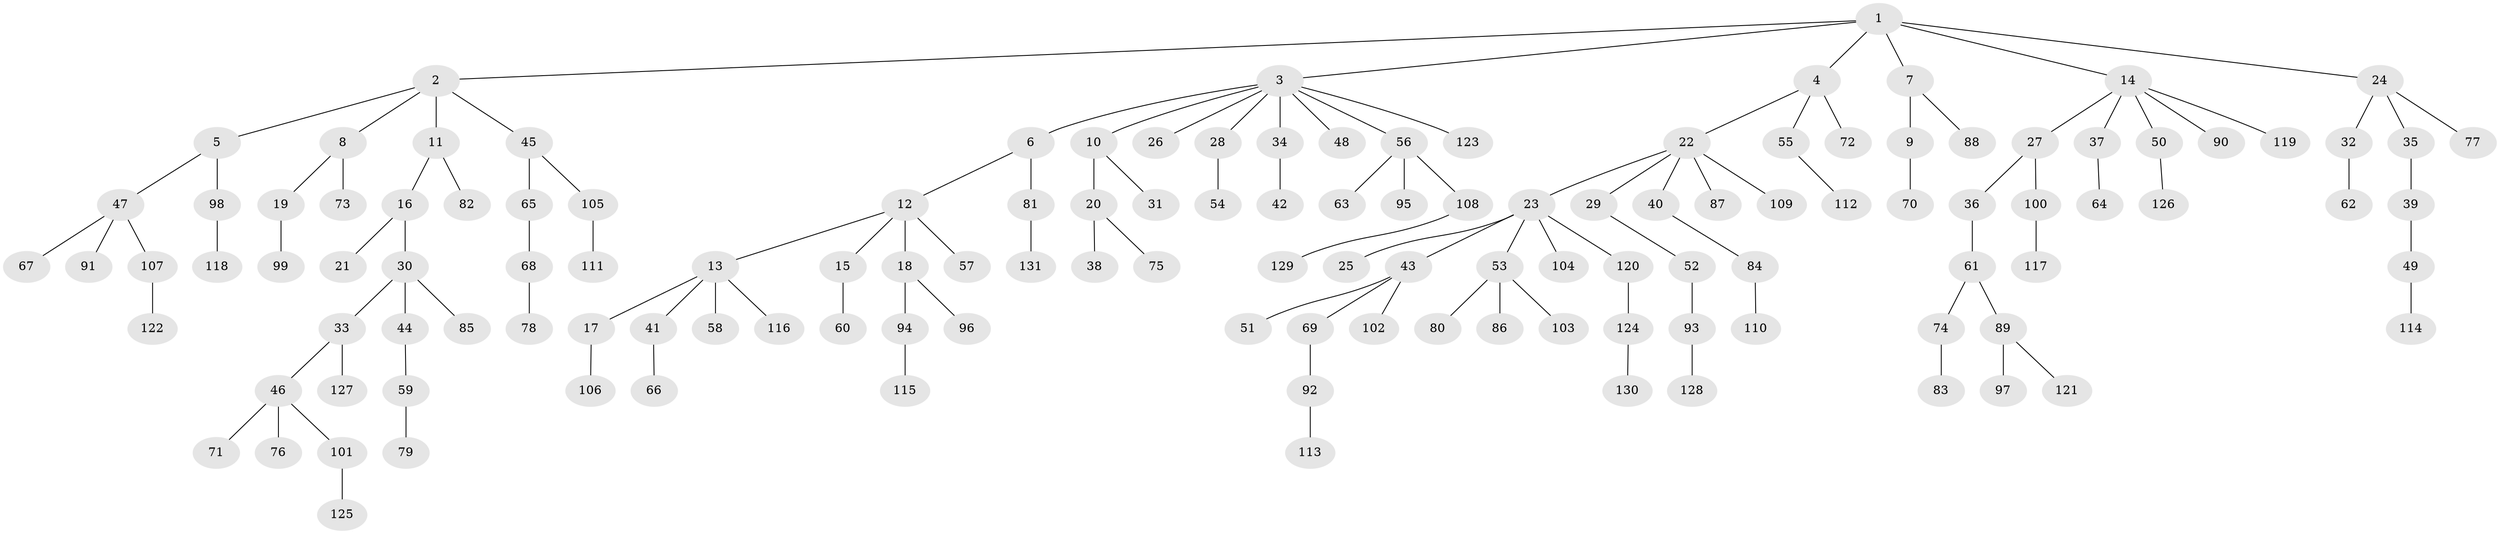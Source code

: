 // Generated by graph-tools (version 1.1) at 2025/53/03/09/25 04:53:27]
// undirected, 131 vertices, 130 edges
graph export_dot {
graph [start="1"]
  node [color=gray90,style=filled];
  1;
  2;
  3;
  4;
  5;
  6;
  7;
  8;
  9;
  10;
  11;
  12;
  13;
  14;
  15;
  16;
  17;
  18;
  19;
  20;
  21;
  22;
  23;
  24;
  25;
  26;
  27;
  28;
  29;
  30;
  31;
  32;
  33;
  34;
  35;
  36;
  37;
  38;
  39;
  40;
  41;
  42;
  43;
  44;
  45;
  46;
  47;
  48;
  49;
  50;
  51;
  52;
  53;
  54;
  55;
  56;
  57;
  58;
  59;
  60;
  61;
  62;
  63;
  64;
  65;
  66;
  67;
  68;
  69;
  70;
  71;
  72;
  73;
  74;
  75;
  76;
  77;
  78;
  79;
  80;
  81;
  82;
  83;
  84;
  85;
  86;
  87;
  88;
  89;
  90;
  91;
  92;
  93;
  94;
  95;
  96;
  97;
  98;
  99;
  100;
  101;
  102;
  103;
  104;
  105;
  106;
  107;
  108;
  109;
  110;
  111;
  112;
  113;
  114;
  115;
  116;
  117;
  118;
  119;
  120;
  121;
  122;
  123;
  124;
  125;
  126;
  127;
  128;
  129;
  130;
  131;
  1 -- 2;
  1 -- 3;
  1 -- 4;
  1 -- 7;
  1 -- 14;
  1 -- 24;
  2 -- 5;
  2 -- 8;
  2 -- 11;
  2 -- 45;
  3 -- 6;
  3 -- 10;
  3 -- 26;
  3 -- 28;
  3 -- 34;
  3 -- 48;
  3 -- 56;
  3 -- 123;
  4 -- 22;
  4 -- 55;
  4 -- 72;
  5 -- 47;
  5 -- 98;
  6 -- 12;
  6 -- 81;
  7 -- 9;
  7 -- 88;
  8 -- 19;
  8 -- 73;
  9 -- 70;
  10 -- 20;
  10 -- 31;
  11 -- 16;
  11 -- 82;
  12 -- 13;
  12 -- 15;
  12 -- 18;
  12 -- 57;
  13 -- 17;
  13 -- 41;
  13 -- 58;
  13 -- 116;
  14 -- 27;
  14 -- 37;
  14 -- 50;
  14 -- 90;
  14 -- 119;
  15 -- 60;
  16 -- 21;
  16 -- 30;
  17 -- 106;
  18 -- 94;
  18 -- 96;
  19 -- 99;
  20 -- 38;
  20 -- 75;
  22 -- 23;
  22 -- 29;
  22 -- 40;
  22 -- 87;
  22 -- 109;
  23 -- 25;
  23 -- 43;
  23 -- 53;
  23 -- 104;
  23 -- 120;
  24 -- 32;
  24 -- 35;
  24 -- 77;
  27 -- 36;
  27 -- 100;
  28 -- 54;
  29 -- 52;
  30 -- 33;
  30 -- 44;
  30 -- 85;
  32 -- 62;
  33 -- 46;
  33 -- 127;
  34 -- 42;
  35 -- 39;
  36 -- 61;
  37 -- 64;
  39 -- 49;
  40 -- 84;
  41 -- 66;
  43 -- 51;
  43 -- 69;
  43 -- 102;
  44 -- 59;
  45 -- 65;
  45 -- 105;
  46 -- 71;
  46 -- 76;
  46 -- 101;
  47 -- 67;
  47 -- 91;
  47 -- 107;
  49 -- 114;
  50 -- 126;
  52 -- 93;
  53 -- 80;
  53 -- 86;
  53 -- 103;
  55 -- 112;
  56 -- 63;
  56 -- 95;
  56 -- 108;
  59 -- 79;
  61 -- 74;
  61 -- 89;
  65 -- 68;
  68 -- 78;
  69 -- 92;
  74 -- 83;
  81 -- 131;
  84 -- 110;
  89 -- 97;
  89 -- 121;
  92 -- 113;
  93 -- 128;
  94 -- 115;
  98 -- 118;
  100 -- 117;
  101 -- 125;
  105 -- 111;
  107 -- 122;
  108 -- 129;
  120 -- 124;
  124 -- 130;
}
